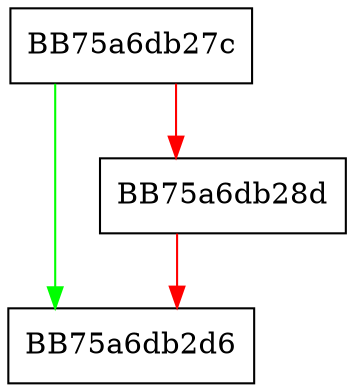 digraph _Tidy {
  node [shape="box"];
  graph [splines=ortho];
  BB75a6db27c -> BB75a6db2d6 [color="green"];
  BB75a6db27c -> BB75a6db28d [color="red"];
  BB75a6db28d -> BB75a6db2d6 [color="red"];
}